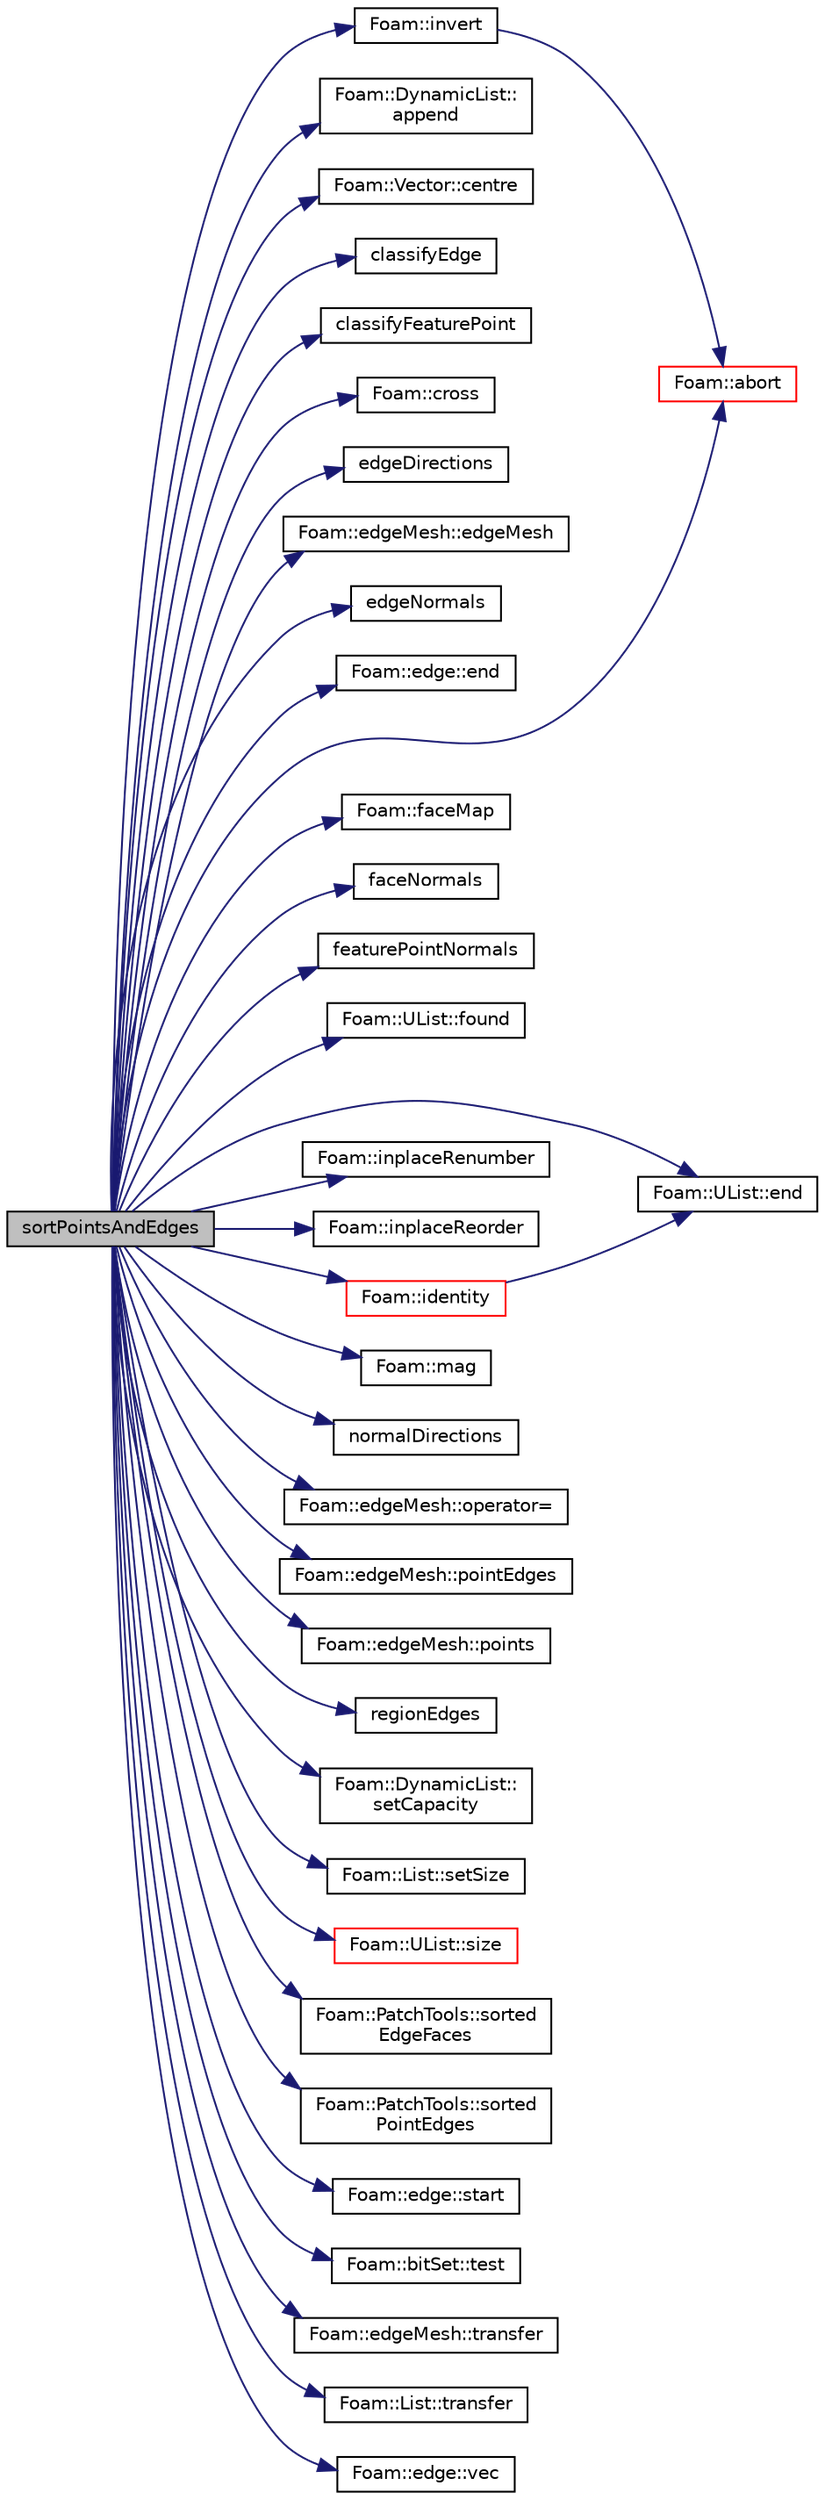 digraph "sortPointsAndEdges"
{
  bgcolor="transparent";
  edge [fontname="Helvetica",fontsize="10",labelfontname="Helvetica",labelfontsize="10"];
  node [fontname="Helvetica",fontsize="10",shape=record];
  rankdir="LR";
  Node1 [label="sortPointsAndEdges",height=0.2,width=0.4,color="black", fillcolor="grey75", style="filled" fontcolor="black"];
  Node1 -> Node2 [color="midnightblue",fontsize="10",style="solid",fontname="Helvetica"];
  Node2 [label="Foam::abort",height=0.2,width=0.4,color="red",URL="$namespaceFoam.html#a447107a607d03e417307c203fa5fb44b"];
  Node1 -> Node3 [color="midnightblue",fontsize="10",style="solid",fontname="Helvetica"];
  Node3 [label="Foam::DynamicList::\lappend",height=0.2,width=0.4,color="black",URL="$classFoam_1_1DynamicList.html#a49092c48b51e838685499f995405ba52",tooltip="Append an element to the end of this list. "];
  Node1 -> Node4 [color="midnightblue",fontsize="10",style="solid",fontname="Helvetica"];
  Node4 [label="Foam::Vector::centre",height=0.2,width=0.4,color="black",URL="$classFoam_1_1Vector.html#a03d976bb3f83efd6432dc3a94173f4f8",tooltip="Return *this (used for point which is a typedef to Vector&lt;scalar&gt;. "];
  Node1 -> Node5 [color="midnightblue",fontsize="10",style="solid",fontname="Helvetica"];
  Node5 [label="classifyEdge",height=0.2,width=0.4,color="black",URL="$classFoam_1_1extendedEdgeMesh.html#a96e7e1b15507368f02211747cb417b13",tooltip="Classify the type of feature edge. Requires face centre 0 to face. "];
  Node1 -> Node6 [color="midnightblue",fontsize="10",style="solid",fontname="Helvetica"];
  Node6 [label="classifyFeaturePoint",height=0.2,width=0.4,color="black",URL="$classFoam_1_1extendedEdgeMesh.html#a6325212d06461d390354e22f8d7956cc",tooltip="Classify the type of feature point. Requires valid stored member. "];
  Node1 -> Node7 [color="midnightblue",fontsize="10",style="solid",fontname="Helvetica"];
  Node7 [label="Foam::cross",height=0.2,width=0.4,color="black",URL="$namespaceFoam.html#acfc273661e3566f80f644ea570c8726a"];
  Node1 -> Node8 [color="midnightblue",fontsize="10",style="solid",fontname="Helvetica"];
  Node8 [label="edgeDirections",height=0.2,width=0.4,color="black",URL="$classFoam_1_1extendedEdgeMesh.html#aacadbd8d3d6f812df567e77ae66298b1",tooltip="Return the edgeDirection vectors. "];
  Node1 -> Node9 [color="midnightblue",fontsize="10",style="solid",fontname="Helvetica"];
  Node9 [label="Foam::edgeMesh::edgeMesh",height=0.2,width=0.4,color="black",URL="$classFoam_1_1edgeMesh.html#a518ee690177f4d77ce882cfd362b58b7",tooltip="Construct null. "];
  Node1 -> Node10 [color="midnightblue",fontsize="10",style="solid",fontname="Helvetica"];
  Node10 [label="edgeNormals",height=0.2,width=0.4,color="black",URL="$classFoam_1_1extendedEdgeMesh.html#affb3a0446a3e9f8ad9b4147adac09d38",tooltip="Return the indices of the normals that are adjacent to the. "];
  Node1 -> Node11 [color="midnightblue",fontsize="10",style="solid",fontname="Helvetica"];
  Node11 [label="Foam::edge::end",height=0.2,width=0.4,color="black",URL="$classFoam_1_1edge.html#a8ed0e876210c2c116b5694307a830518",tooltip="Return end (last/second) vertex label. "];
  Node1 -> Node12 [color="midnightblue",fontsize="10",style="solid",fontname="Helvetica"];
  Node12 [label="Foam::UList::end",height=0.2,width=0.4,color="black",URL="$classFoam_1_1UList.html#acf5102a998ffca93da588563e2af7413",tooltip="Return an iterator to end traversing the UList. "];
  Node1 -> Node13 [color="midnightblue",fontsize="10",style="solid",fontname="Helvetica"];
  Node13 [label="Foam::faceMap",height=0.2,width=0.4,color="black",URL="$namespaceFoam.html#aa77215843e964fac259ab06e68d0ee02"];
  Node1 -> Node14 [color="midnightblue",fontsize="10",style="solid",fontname="Helvetica"];
  Node14 [label="faceNormals",height=0.2,width=0.4,color="black",URL="$interpolatedFaces_8H.html#a4268ed5ca7fd87b7cf2d824acd7145f6"];
  Node1 -> Node15 [color="midnightblue",fontsize="10",style="solid",fontname="Helvetica"];
  Node15 [label="featurePointNormals",height=0.2,width=0.4,color="black",URL="$classFoam_1_1extendedEdgeMesh.html#a0c5de39953292dd8569bc209345d0018",tooltip="Return the indices of the normals that are adjacent to the. "];
  Node1 -> Node16 [color="midnightblue",fontsize="10",style="solid",fontname="Helvetica"];
  Node16 [label="Foam::UList::found",height=0.2,width=0.4,color="black",URL="$classFoam_1_1UList.html#a97eef32f7b4a70fe9472cfaa97fb90df",tooltip="True if the value if found in the list. "];
  Node1 -> Node17 [color="midnightblue",fontsize="10",style="solid",fontname="Helvetica"];
  Node17 [label="Foam::identity",height=0.2,width=0.4,color="red",URL="$namespaceFoam.html#a14e1da6db5665f43c1e588eab475eabf",tooltip="Create identity map of the given length with (map[i] == i) "];
  Node17 -> Node12 [color="midnightblue",fontsize="10",style="solid",fontname="Helvetica"];
  Node1 -> Node18 [color="midnightblue",fontsize="10",style="solid",fontname="Helvetica"];
  Node18 [label="Foam::inplaceRenumber",height=0.2,width=0.4,color="black",URL="$namespaceFoam.html#a16337b512fc31dd510d929a789207d87",tooltip="Inplace renumber the values (not the indices) of a list. "];
  Node1 -> Node19 [color="midnightblue",fontsize="10",style="solid",fontname="Helvetica"];
  Node19 [label="Foam::inplaceReorder",height=0.2,width=0.4,color="black",URL="$namespaceFoam.html#a843ccaf748dc8f48054962c7d0b6f53b",tooltip="Inplace reorder the elements of a list. "];
  Node1 -> Node20 [color="midnightblue",fontsize="10",style="solid",fontname="Helvetica"];
  Node20 [label="Foam::invert",height=0.2,width=0.4,color="black",URL="$namespaceFoam.html#ac9ade0921d4fb2c4af75942ea524897b",tooltip="Create an inverse one-to-one mapping. "];
  Node20 -> Node2 [color="midnightblue",fontsize="10",style="solid",fontname="Helvetica"];
  Node1 -> Node21 [color="midnightblue",fontsize="10",style="solid",fontname="Helvetica"];
  Node21 [label="Foam::mag",height=0.2,width=0.4,color="black",URL="$namespaceFoam.html#a834bb6faa2fd38f3b65634f2e1987e97"];
  Node1 -> Node22 [color="midnightblue",fontsize="10",style="solid",fontname="Helvetica"];
  Node22 [label="normalDirections",height=0.2,width=0.4,color="black",URL="$classFoam_1_1extendedEdgeMesh.html#a87b40f20951605c1a40ddb6cf13b9bdf"];
  Node1 -> Node23 [color="midnightblue",fontsize="10",style="solid",fontname="Helvetica"];
  Node23 [label="Foam::edgeMesh::operator=",height=0.2,width=0.4,color="black",URL="$classFoam_1_1edgeMesh.html#ace757541565d2f39da31b995931d5125",tooltip="Copy assignment. "];
  Node1 -> Node24 [color="midnightblue",fontsize="10",style="solid",fontname="Helvetica"];
  Node24 [label="Foam::edgeMesh::pointEdges",height=0.2,width=0.4,color="black",URL="$classFoam_1_1edgeMesh.html#a9372e15b6f50db75f39f33f24d4887a4",tooltip="Return edges. "];
  Node1 -> Node25 [color="midnightblue",fontsize="10",style="solid",fontname="Helvetica"];
  Node25 [label="Foam::edgeMesh::points",height=0.2,width=0.4,color="black",URL="$classFoam_1_1edgeMesh.html#a084ae534298576408f063a6b3b820959",tooltip="Return points. "];
  Node1 -> Node26 [color="midnightblue",fontsize="10",style="solid",fontname="Helvetica"];
  Node26 [label="regionEdges",height=0.2,width=0.4,color="black",URL="$classFoam_1_1extendedEdgeMesh.html#a5bc422f2e6ae7b42f7da781c2c485044",tooltip="Return the feature edges which are on the boundary between. "];
  Node1 -> Node27 [color="midnightblue",fontsize="10",style="solid",fontname="Helvetica"];
  Node27 [label="Foam::DynamicList::\lsetCapacity",height=0.2,width=0.4,color="black",URL="$classFoam_1_1DynamicList.html#ad4a4afb7d3154a5a20e8ef0292655f60",tooltip="Alter the size of the underlying storage. "];
  Node1 -> Node28 [color="midnightblue",fontsize="10",style="solid",fontname="Helvetica"];
  Node28 [label="Foam::List::setSize",height=0.2,width=0.4,color="black",URL="$classFoam_1_1List.html#a3eb74b6b9f8c1346a09c49e3eade797c",tooltip="Alias for resize(const label) "];
  Node1 -> Node29 [color="midnightblue",fontsize="10",style="solid",fontname="Helvetica"];
  Node29 [label="Foam::UList::size",height=0.2,width=0.4,color="red",URL="$classFoam_1_1UList.html#afee03bfededf699921815b2bf3c41e35",tooltip="Override size to be inconsistent with allocated storage. "];
  Node1 -> Node30 [color="midnightblue",fontsize="10",style="solid",fontname="Helvetica"];
  Node30 [label="Foam::PatchTools::sorted\lEdgeFaces",height=0.2,width=0.4,color="black",URL="$classFoam_1_1PatchTools.html#a760db7de3ceaa7a73a5fc3c41a8ddd13",tooltip="Return edge-face addressing sorted by angle around the edge. "];
  Node1 -> Node31 [color="midnightblue",fontsize="10",style="solid",fontname="Helvetica"];
  Node31 [label="Foam::PatchTools::sorted\lPointEdges",height=0.2,width=0.4,color="black",URL="$classFoam_1_1PatchTools.html#a2da640db948f7f576fe4b31ae0b9616f",tooltip="Return point-edge addressing sorted by order around the point. "];
  Node1 -> Node32 [color="midnightblue",fontsize="10",style="solid",fontname="Helvetica"];
  Node32 [label="Foam::edge::start",height=0.2,width=0.4,color="black",URL="$classFoam_1_1edge.html#a96b607a9a9baa575783b4af443ef613f",tooltip="Return start (first) vertex label. "];
  Node1 -> Node33 [color="midnightblue",fontsize="10",style="solid",fontname="Helvetica"];
  Node33 [label="Foam::bitSet::test",height=0.2,width=0.4,color="black",URL="$classFoam_1_1bitSet.html#a3218a20f524e7d608e091aee8588dd46",tooltip="Test value at specified position, never auto-vivify entries. "];
  Node1 -> Node34 [color="midnightblue",fontsize="10",style="solid",fontname="Helvetica"];
  Node34 [label="Foam::edgeMesh::transfer",height=0.2,width=0.4,color="black",URL="$classFoam_1_1edgeMesh.html#a7d47a951f077523758db9e62e5ebcf39",tooltip="Transfer the contents of the argument and annul the argument. "];
  Node1 -> Node35 [color="midnightblue",fontsize="10",style="solid",fontname="Helvetica"];
  Node35 [label="Foam::List::transfer",height=0.2,width=0.4,color="black",URL="$classFoam_1_1List.html#a12194004a66b30e6dfd3d9faa83f6b5a",tooltip="Transfer the contents of the argument List into this list and annul the argument list. "];
  Node1 -> Node36 [color="midnightblue",fontsize="10",style="solid",fontname="Helvetica"];
  Node36 [label="Foam::edge::vec",height=0.2,width=0.4,color="black",URL="$classFoam_1_1edge.html#abeb20f6de77a4240490ff93977963cda",tooltip="Return the vector (end - start) "];
}
